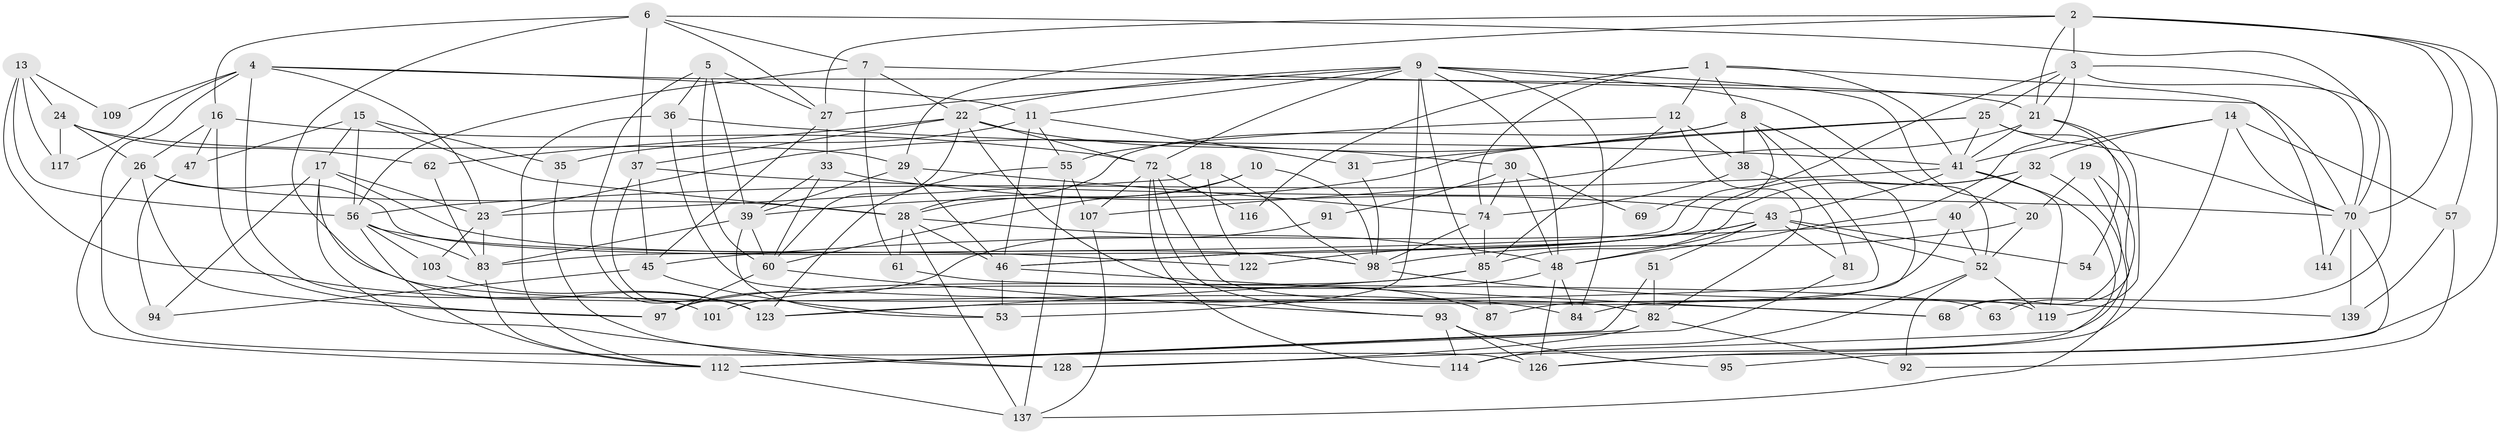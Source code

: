 // Generated by graph-tools (version 1.1) at 2025/23/03/03/25 07:23:56]
// undirected, 90 vertices, 224 edges
graph export_dot {
graph [start="1"]
  node [color=gray90,style=filled];
  1 [super="+99"];
  2 [super="+34"];
  3 [super="+80"];
  4 [super="+88"];
  5 [super="+76"];
  6 [super="+105"];
  7;
  8 [super="+44"];
  9 [super="+49"];
  10;
  11 [super="+66"];
  12 [super="+125"];
  13 [super="+75"];
  14 [super="+58"];
  15 [super="+86"];
  16;
  17 [super="+67"];
  18;
  19;
  20;
  21 [super="+110"];
  22 [super="+100"];
  23;
  24 [super="+50"];
  25 [super="+89"];
  26 [super="+42"];
  27 [super="+108"];
  28 [super="+129"];
  29 [super="+64"];
  30 [super="+135"];
  31;
  32 [super="+132"];
  33 [super="+138"];
  35;
  36 [super="+65"];
  37 [super="+131"];
  38;
  39 [super="+59"];
  40;
  41 [super="+79"];
  43 [super="+121"];
  45 [super="+96"];
  46 [super="+111"];
  47;
  48 [super="+73"];
  51;
  52 [super="+115"];
  53;
  54;
  55 [super="+106"];
  56 [super="+118"];
  57 [super="+71"];
  60 [super="+127"];
  61;
  62;
  63;
  68;
  69;
  70 [super="+78"];
  72 [super="+77"];
  74 [super="+136"];
  81;
  82 [super="+134"];
  83 [super="+90"];
  84;
  85 [super="+120"];
  87;
  91 [super="+102"];
  92;
  93 [super="+104"];
  94 [super="+142"];
  95;
  97 [super="+124"];
  98 [super="+113"];
  101;
  103;
  107 [super="+133"];
  109;
  112 [super="+140"];
  114;
  116;
  117;
  119;
  122;
  123 [super="+130"];
  126;
  128;
  137;
  139;
  141;
  1 -- 8;
  1 -- 74;
  1 -- 116;
  1 -- 141;
  1 -- 41;
  1 -- 12;
  2 -- 3;
  2 -- 29;
  2 -- 70;
  2 -- 21;
  2 -- 57;
  2 -- 27;
  2 -- 126;
  3 -- 68;
  3 -- 48;
  3 -- 83;
  3 -- 70;
  3 -- 21;
  3 -- 25;
  4 -- 101 [weight=2];
  4 -- 109 [weight=2];
  4 -- 117;
  4 -- 23;
  4 -- 11;
  4 -- 126;
  4 -- 21;
  5 -- 39;
  5 -- 36;
  5 -- 123;
  5 -- 27;
  5 -- 60;
  6 -- 37;
  6 -- 16;
  6 -- 7;
  6 -- 82;
  6 -- 70;
  6 -- 27;
  7 -- 61;
  7 -- 56;
  7 -- 70;
  7 -- 22;
  8 -- 38;
  8 -- 23;
  8 -- 84;
  8 -- 69;
  8 -- 28;
  8 -- 123;
  9 -- 22;
  9 -- 48;
  9 -- 20;
  9 -- 52 [weight=2];
  9 -- 53;
  9 -- 84;
  9 -- 85;
  9 -- 27;
  9 -- 11;
  9 -- 72;
  10 -- 60;
  10 -- 98;
  10 -- 28;
  11 -- 35;
  11 -- 46;
  11 -- 31;
  11 -- 55;
  12 -- 82;
  12 -- 85;
  12 -- 38;
  12 -- 55 [weight=2];
  13 -- 24;
  13 -- 109;
  13 -- 56;
  13 -- 117;
  13 -- 84;
  14 -- 126;
  14 -- 57;
  14 -- 32;
  14 -- 41;
  14 -- 70;
  15 -- 35;
  15 -- 47;
  15 -- 28;
  15 -- 56;
  15 -- 17;
  16 -- 26;
  16 -- 47;
  16 -- 97;
  16 -- 72;
  17 -- 23;
  17 -- 128;
  17 -- 123;
  17 -- 98;
  17 -- 94;
  18 -- 122;
  18 -- 98;
  18 -- 23;
  19 -- 20;
  19 -- 68;
  19 -- 128;
  20 -- 52;
  20 -- 98;
  21 -- 107;
  21 -- 54;
  21 -- 119;
  21 -- 41;
  22 -- 37;
  22 -- 87;
  22 -- 62;
  22 -- 72;
  22 -- 60;
  22 -- 30;
  23 -- 83;
  23 -- 103;
  24 -- 29;
  24 -- 26;
  24 -- 117;
  24 -- 62;
  25 -- 31;
  25 -- 41;
  25 -- 70;
  25 -- 39;
  25 -- 63;
  26 -- 28;
  26 -- 98;
  26 -- 112;
  26 -- 97;
  27 -- 33;
  27 -- 45;
  28 -- 137;
  28 -- 61;
  28 -- 46;
  28 -- 48;
  29 -- 46;
  29 -- 74;
  29 -- 39;
  30 -- 74;
  30 -- 69;
  30 -- 91 [weight=2];
  30 -- 48;
  31 -- 98;
  32 -- 137;
  32 -- 40;
  32 -- 46;
  32 -- 85;
  33 -- 60;
  33 -- 43;
  33 -- 39;
  35 -- 128;
  36 -- 112;
  36 -- 41;
  36 -- 68;
  37 -- 123;
  37 -- 45;
  37 -- 70;
  38 -- 81;
  38 -- 74;
  39 -- 53;
  39 -- 83;
  39 -- 60;
  40 -- 87;
  40 -- 52;
  40 -- 45;
  41 -- 119;
  41 -- 114;
  41 -- 43;
  41 -- 56;
  43 -- 46;
  43 -- 52 [weight=2];
  43 -- 81;
  43 -- 51;
  43 -- 54;
  43 -- 122;
  43 -- 48;
  45 -- 53;
  45 -- 94;
  46 -- 53;
  46 -- 68;
  47 -- 94;
  48 -- 101;
  48 -- 126;
  48 -- 84;
  51 -- 112;
  51 -- 82;
  52 -- 114;
  52 -- 119;
  52 -- 92;
  55 -- 137;
  55 -- 107;
  55 -- 123;
  56 -- 112;
  56 -- 122;
  56 -- 103;
  56 -- 83;
  57 -- 92;
  57 -- 139;
  60 -- 93;
  60 -- 97 [weight=2];
  61 -- 63;
  62 -- 83;
  70 -- 141;
  70 -- 139;
  70 -- 95;
  72 -- 93;
  72 -- 114;
  72 -- 116;
  72 -- 119;
  72 -- 107;
  74 -- 98;
  74 -- 85;
  81 -- 112;
  82 -- 128;
  82 -- 92;
  82 -- 112;
  83 -- 112;
  85 -- 97;
  85 -- 87;
  85 -- 123;
  91 -- 97;
  93 -- 126;
  93 -- 114;
  93 -- 95;
  98 -- 139;
  103 -- 123;
  107 -- 137;
  112 -- 137;
}
